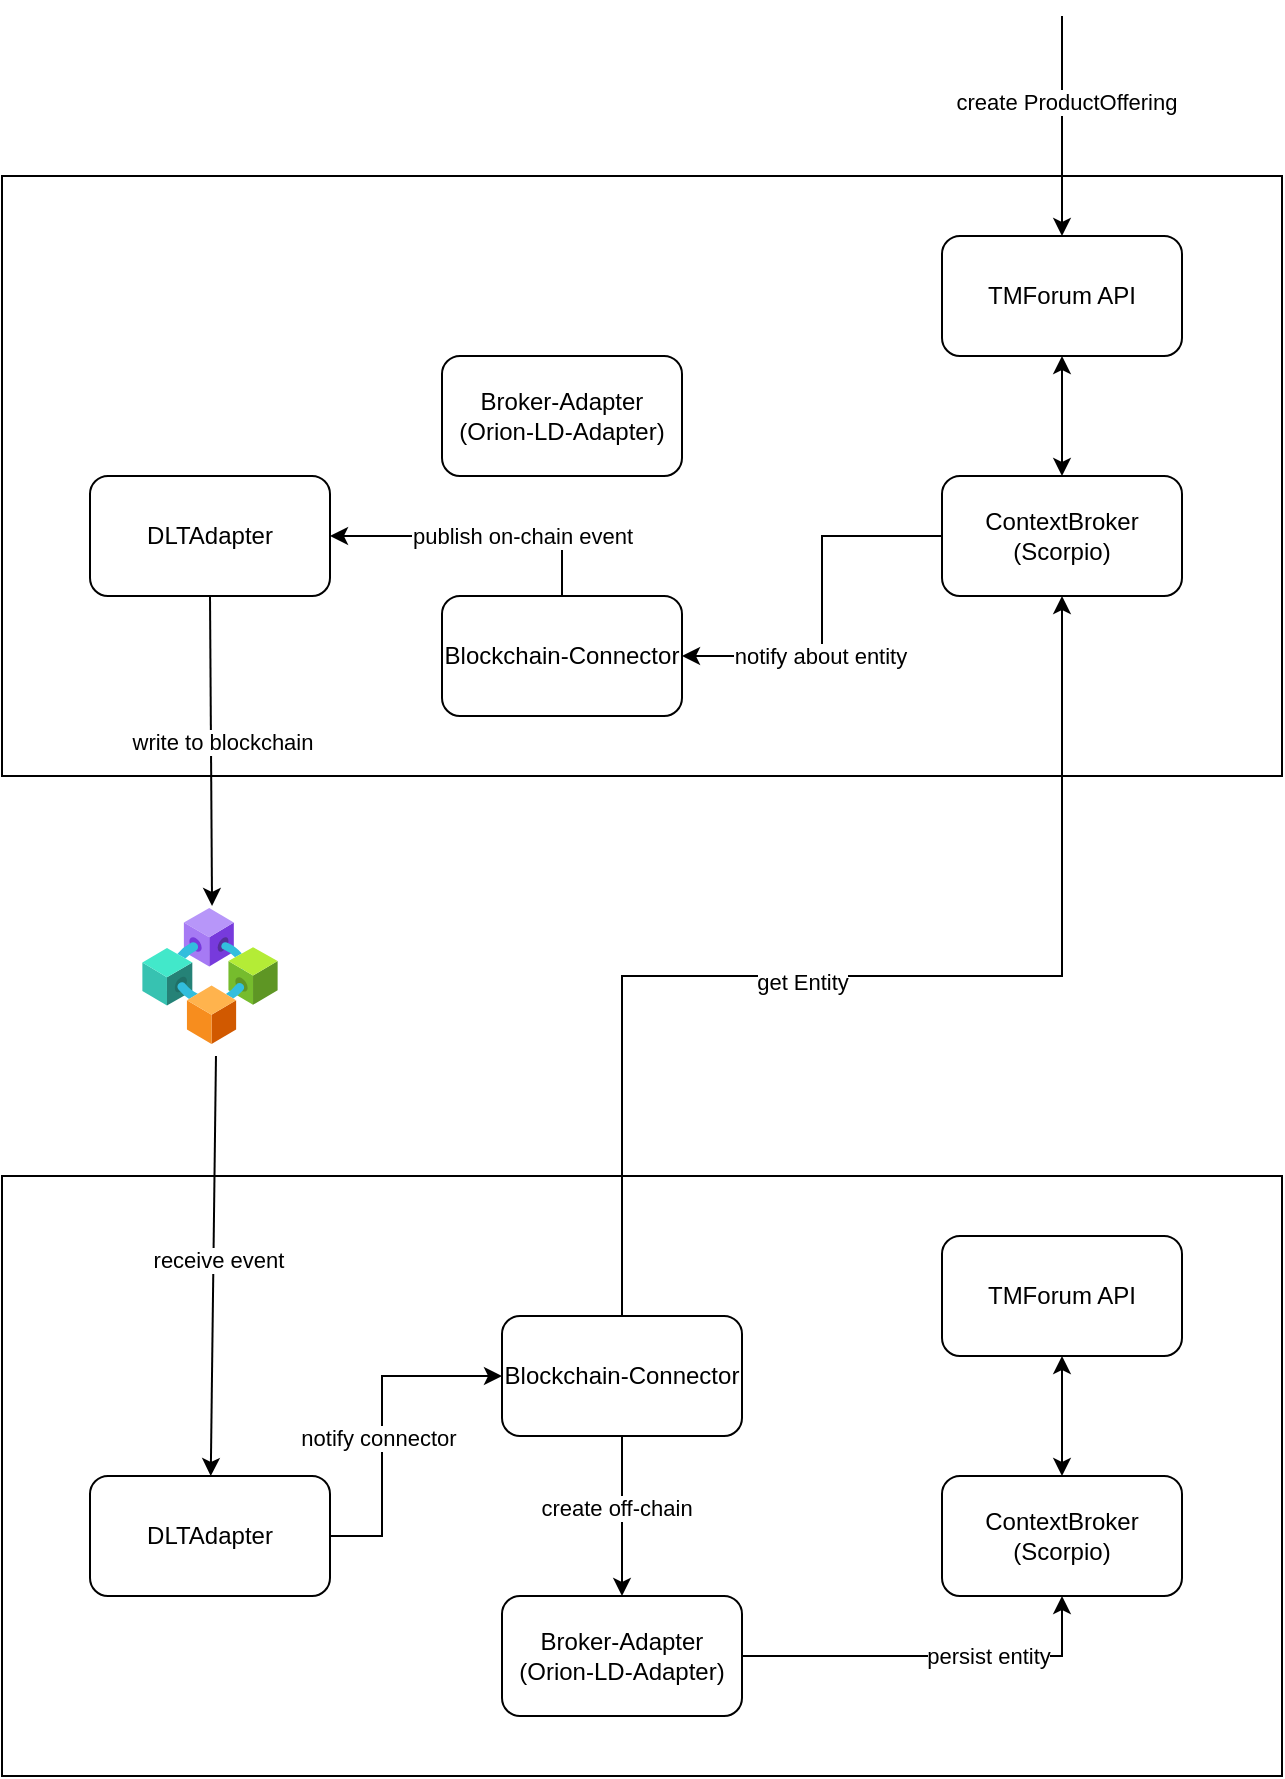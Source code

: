 <mxfile version="22.0.8" type="device">
  <diagram name="Page-1" id="Jrgt3sYGPVu8h39Zh5tt">
    <mxGraphModel dx="2284" dy="758" grid="1" gridSize="10" guides="1" tooltips="1" connect="1" arrows="1" fold="1" page="1" pageScale="1" pageWidth="850" pageHeight="1100" math="0" shadow="0">
      <root>
        <mxCell id="0" />
        <mxCell id="1" parent="0" />
        <mxCell id="rZgsUoCGz8kG7AOwi9W0-128" value="" style="rounded=0;whiteSpace=wrap;html=1;" vertex="1" parent="1">
          <mxGeometry x="-440" y="150" width="640" height="300" as="geometry" />
        </mxCell>
        <mxCell id="rZgsUoCGz8kG7AOwi9W0-122" value="TMForum API" style="rounded=1;whiteSpace=wrap;html=1;" vertex="1" parent="1">
          <mxGeometry x="30" y="180" width="120" height="60" as="geometry" />
        </mxCell>
        <mxCell id="rZgsUoCGz8kG7AOwi9W0-123" value="&lt;div&gt;ContextBroker&lt;/div&gt;&lt;div&gt;(Scorpio)&lt;br&gt;&lt;/div&gt;" style="rounded=1;whiteSpace=wrap;html=1;" vertex="1" parent="1">
          <mxGeometry x="30" y="300" width="120" height="60" as="geometry" />
        </mxCell>
        <mxCell id="rZgsUoCGz8kG7AOwi9W0-124" value="DLTAdapter" style="rounded=1;whiteSpace=wrap;html=1;" vertex="1" parent="1">
          <mxGeometry x="-396" y="300" width="120" height="60" as="geometry" />
        </mxCell>
        <mxCell id="rZgsUoCGz8kG7AOwi9W0-125" value="Blockchain-Connector" style="rounded=1;whiteSpace=wrap;html=1;" vertex="1" parent="1">
          <mxGeometry x="-220" y="360" width="120" height="60" as="geometry" />
        </mxCell>
        <mxCell id="rZgsUoCGz8kG7AOwi9W0-126" value="&lt;div&gt;Broker-Adapter&lt;/div&gt;&lt;div&gt;(Orion-LD-Adapter)&lt;/div&gt;" style="rounded=1;whiteSpace=wrap;html=1;" vertex="1" parent="1">
          <mxGeometry x="-220" y="240" width="120" height="60" as="geometry" />
        </mxCell>
        <mxCell id="rZgsUoCGz8kG7AOwi9W0-127" value="" style="endArrow=classic;startArrow=classic;html=1;rounded=0;entryX=0.5;entryY=1;entryDx=0;entryDy=0;" edge="1" parent="1" source="rZgsUoCGz8kG7AOwi9W0-123" target="rZgsUoCGz8kG7AOwi9W0-122">
          <mxGeometry width="50" height="50" relative="1" as="geometry">
            <mxPoint x="170" y="290" as="sourcePoint" />
            <mxPoint x="220" y="240" as="targetPoint" />
          </mxGeometry>
        </mxCell>
        <mxCell id="rZgsUoCGz8kG7AOwi9W0-129" value="" style="image;aspect=fixed;html=1;points=[];align=center;fontSize=12;image=img/lib/azure2/blockchain/Consortium.svg;" vertex="1" parent="1">
          <mxGeometry x="-370" y="516" width="68" height="68" as="geometry" />
        </mxCell>
        <mxCell id="rZgsUoCGz8kG7AOwi9W0-130" value="" style="endArrow=classic;html=1;rounded=0;exitX=0;exitY=0.5;exitDx=0;exitDy=0;entryX=1;entryY=0.5;entryDx=0;entryDy=0;" edge="1" parent="1" source="rZgsUoCGz8kG7AOwi9W0-123" target="rZgsUoCGz8kG7AOwi9W0-125">
          <mxGeometry width="50" height="50" relative="1" as="geometry">
            <mxPoint x="-20" y="570" as="sourcePoint" />
            <mxPoint x="30" y="520" as="targetPoint" />
            <Array as="points">
              <mxPoint x="-30" y="330" />
              <mxPoint x="-30" y="390" />
            </Array>
          </mxGeometry>
        </mxCell>
        <mxCell id="rZgsUoCGz8kG7AOwi9W0-131" value="notify about entity" style="edgeLabel;html=1;align=center;verticalAlign=middle;resizable=0;points=[];" vertex="1" connectable="0" parent="rZgsUoCGz8kG7AOwi9W0-130">
          <mxGeometry x="0.528" y="-2" relative="1" as="geometry">
            <mxPoint x="24" y="2" as="offset" />
          </mxGeometry>
        </mxCell>
        <mxCell id="rZgsUoCGz8kG7AOwi9W0-132" value="" style="endArrow=classic;html=1;rounded=0;exitX=0.5;exitY=0;exitDx=0;exitDy=0;entryX=1;entryY=0.5;entryDx=0;entryDy=0;" edge="1" parent="1" source="rZgsUoCGz8kG7AOwi9W0-125" target="rZgsUoCGz8kG7AOwi9W0-124">
          <mxGeometry width="50" height="50" relative="1" as="geometry">
            <mxPoint x="-150" y="540" as="sourcePoint" />
            <mxPoint x="-100" y="490" as="targetPoint" />
            <Array as="points">
              <mxPoint x="-160" y="330" />
            </Array>
          </mxGeometry>
        </mxCell>
        <mxCell id="rZgsUoCGz8kG7AOwi9W0-133" value="publish on-chain event" style="edgeLabel;html=1;align=center;verticalAlign=middle;resizable=0;points=[];" vertex="1" connectable="0" parent="rZgsUoCGz8kG7AOwi9W0-132">
          <mxGeometry x="-0.137" y="-4" relative="1" as="geometry">
            <mxPoint x="13" y="4" as="offset" />
          </mxGeometry>
        </mxCell>
        <mxCell id="rZgsUoCGz8kG7AOwi9W0-134" value="" style="endArrow=classic;html=1;rounded=0;exitX=0.5;exitY=1;exitDx=0;exitDy=0;entryX=0.515;entryY=-0.015;entryDx=0;entryDy=0;entryPerimeter=0;" edge="1" parent="1" source="rZgsUoCGz8kG7AOwi9W0-124" target="rZgsUoCGz8kG7AOwi9W0-129">
          <mxGeometry width="50" height="50" relative="1" as="geometry">
            <mxPoint x="-440" y="560" as="sourcePoint" />
            <mxPoint x="-390" y="510" as="targetPoint" />
          </mxGeometry>
        </mxCell>
        <mxCell id="rZgsUoCGz8kG7AOwi9W0-135" value="write to blockchain" style="edgeLabel;html=1;align=center;verticalAlign=middle;resizable=0;points=[];" vertex="1" connectable="0" parent="rZgsUoCGz8kG7AOwi9W0-134">
          <mxGeometry x="-0.058" y="5" relative="1" as="geometry">
            <mxPoint as="offset" />
          </mxGeometry>
        </mxCell>
        <mxCell id="rZgsUoCGz8kG7AOwi9W0-136" value="" style="rounded=0;whiteSpace=wrap;html=1;" vertex="1" parent="1">
          <mxGeometry x="-440" y="650" width="640" height="300" as="geometry" />
        </mxCell>
        <mxCell id="rZgsUoCGz8kG7AOwi9W0-137" value="TMForum API" style="rounded=1;whiteSpace=wrap;html=1;" vertex="1" parent="1">
          <mxGeometry x="30" y="680" width="120" height="60" as="geometry" />
        </mxCell>
        <mxCell id="rZgsUoCGz8kG7AOwi9W0-138" value="&lt;div&gt;ContextBroker&lt;/div&gt;&lt;div&gt;(Scorpio)&lt;br&gt;&lt;/div&gt;" style="rounded=1;whiteSpace=wrap;html=1;" vertex="1" parent="1">
          <mxGeometry x="30" y="800" width="120" height="60" as="geometry" />
        </mxCell>
        <mxCell id="rZgsUoCGz8kG7AOwi9W0-139" value="DLTAdapter" style="rounded=1;whiteSpace=wrap;html=1;" vertex="1" parent="1">
          <mxGeometry x="-396" y="800" width="120" height="60" as="geometry" />
        </mxCell>
        <mxCell id="rZgsUoCGz8kG7AOwi9W0-140" value="Blockchain-Connector" style="rounded=1;whiteSpace=wrap;html=1;" vertex="1" parent="1">
          <mxGeometry x="-190" y="720" width="120" height="60" as="geometry" />
        </mxCell>
        <mxCell id="rZgsUoCGz8kG7AOwi9W0-141" value="&lt;div&gt;Broker-Adapter&lt;/div&gt;&lt;div&gt;(Orion-LD-Adapter)&lt;/div&gt;" style="rounded=1;whiteSpace=wrap;html=1;" vertex="1" parent="1">
          <mxGeometry x="-190" y="860" width="120" height="60" as="geometry" />
        </mxCell>
        <mxCell id="rZgsUoCGz8kG7AOwi9W0-142" value="" style="endArrow=classic;startArrow=classic;html=1;rounded=0;entryX=0.5;entryY=1;entryDx=0;entryDy=0;" edge="1" parent="1" source="rZgsUoCGz8kG7AOwi9W0-138" target="rZgsUoCGz8kG7AOwi9W0-137">
          <mxGeometry width="50" height="50" relative="1" as="geometry">
            <mxPoint x="170" y="790" as="sourcePoint" />
            <mxPoint x="220" y="740" as="targetPoint" />
          </mxGeometry>
        </mxCell>
        <mxCell id="rZgsUoCGz8kG7AOwi9W0-148" value="" style="endArrow=classic;html=1;rounded=0;exitX=0.544;exitY=1.088;exitDx=0;exitDy=0;exitPerimeter=0;" edge="1" parent="1" source="rZgsUoCGz8kG7AOwi9W0-129" target="rZgsUoCGz8kG7AOwi9W0-139">
          <mxGeometry width="50" height="50" relative="1" as="geometry">
            <mxPoint x="-180" y="590" as="sourcePoint" />
            <mxPoint x="-130" y="540" as="targetPoint" />
          </mxGeometry>
        </mxCell>
        <mxCell id="rZgsUoCGz8kG7AOwi9W0-149" value="receive event" style="edgeLabel;html=1;align=center;verticalAlign=middle;resizable=0;points=[];" vertex="1" connectable="0" parent="rZgsUoCGz8kG7AOwi9W0-148">
          <mxGeometry x="-0.029" y="2" relative="1" as="geometry">
            <mxPoint as="offset" />
          </mxGeometry>
        </mxCell>
        <mxCell id="rZgsUoCGz8kG7AOwi9W0-150" value="" style="endArrow=classic;html=1;rounded=0;" edge="1" parent="1" target="rZgsUoCGz8kG7AOwi9W0-122">
          <mxGeometry width="50" height="50" relative="1" as="geometry">
            <mxPoint x="90" y="70" as="sourcePoint" />
            <mxPoint x="130" y="20" as="targetPoint" />
          </mxGeometry>
        </mxCell>
        <mxCell id="rZgsUoCGz8kG7AOwi9W0-151" value="create ProductOffering" style="edgeLabel;html=1;align=center;verticalAlign=middle;resizable=0;points=[];" vertex="1" connectable="0" parent="rZgsUoCGz8kG7AOwi9W0-150">
          <mxGeometry x="-0.218" y="2" relative="1" as="geometry">
            <mxPoint as="offset" />
          </mxGeometry>
        </mxCell>
        <mxCell id="rZgsUoCGz8kG7AOwi9W0-152" value="" style="endArrow=classic;html=1;rounded=0;entryX=0;entryY=0.5;entryDx=0;entryDy=0;exitX=1;exitY=0.5;exitDx=0;exitDy=0;" edge="1" parent="1" source="rZgsUoCGz8kG7AOwi9W0-139" target="rZgsUoCGz8kG7AOwi9W0-140">
          <mxGeometry width="50" height="50" relative="1" as="geometry">
            <mxPoint x="-270" y="830" as="sourcePoint" />
            <mxPoint x="-230" y="1020" as="targetPoint" />
            <Array as="points">
              <mxPoint x="-250" y="830" />
              <mxPoint x="-250" y="750" />
            </Array>
          </mxGeometry>
        </mxCell>
        <mxCell id="rZgsUoCGz8kG7AOwi9W0-153" value="notify connector" style="edgeLabel;html=1;align=center;verticalAlign=middle;resizable=0;points=[];" vertex="1" connectable="0" parent="rZgsUoCGz8kG7AOwi9W0-152">
          <mxGeometry x="-0.096" y="2" relative="1" as="geometry">
            <mxPoint as="offset" />
          </mxGeometry>
        </mxCell>
        <mxCell id="rZgsUoCGz8kG7AOwi9W0-155" value="" style="endArrow=classic;html=1;rounded=0;exitX=0.5;exitY=0;exitDx=0;exitDy=0;entryX=0.5;entryY=1;entryDx=0;entryDy=0;" edge="1" parent="1" source="rZgsUoCGz8kG7AOwi9W0-140" target="rZgsUoCGz8kG7AOwi9W0-123">
          <mxGeometry width="50" height="50" relative="1" as="geometry">
            <mxPoint x="-90" y="560" as="sourcePoint" />
            <mxPoint x="-40" y="510" as="targetPoint" />
            <Array as="points">
              <mxPoint x="-130" y="640" />
              <mxPoint x="-130" y="550" />
              <mxPoint x="90" y="550" />
            </Array>
          </mxGeometry>
        </mxCell>
        <mxCell id="rZgsUoCGz8kG7AOwi9W0-156" value="get Entity" style="edgeLabel;html=1;align=center;verticalAlign=middle;resizable=0;points=[];" vertex="1" connectable="0" parent="rZgsUoCGz8kG7AOwi9W0-155">
          <mxGeometry x="-0.103" y="-3" relative="1" as="geometry">
            <mxPoint as="offset" />
          </mxGeometry>
        </mxCell>
        <mxCell id="rZgsUoCGz8kG7AOwi9W0-157" value="" style="endArrow=classic;html=1;rounded=0;exitX=0.5;exitY=1;exitDx=0;exitDy=0;entryX=0.5;entryY=0;entryDx=0;entryDy=0;" edge="1" parent="1" source="rZgsUoCGz8kG7AOwi9W0-140" target="rZgsUoCGz8kG7AOwi9W0-141">
          <mxGeometry width="50" height="50" relative="1" as="geometry">
            <mxPoint x="290" y="730" as="sourcePoint" />
            <mxPoint x="340" y="680" as="targetPoint" />
          </mxGeometry>
        </mxCell>
        <mxCell id="rZgsUoCGz8kG7AOwi9W0-158" value="create off-chain" style="edgeLabel;html=1;align=center;verticalAlign=middle;resizable=0;points=[];" vertex="1" connectable="0" parent="rZgsUoCGz8kG7AOwi9W0-157">
          <mxGeometry x="-0.1" y="-3" relative="1" as="geometry">
            <mxPoint as="offset" />
          </mxGeometry>
        </mxCell>
        <mxCell id="rZgsUoCGz8kG7AOwi9W0-159" value="" style="endArrow=classic;html=1;rounded=0;exitX=1;exitY=0.5;exitDx=0;exitDy=0;entryX=0.5;entryY=1;entryDx=0;entryDy=0;" edge="1" parent="1" source="rZgsUoCGz8kG7AOwi9W0-141" target="rZgsUoCGz8kG7AOwi9W0-138">
          <mxGeometry width="50" height="50" relative="1" as="geometry">
            <mxPoint x="430" y="770" as="sourcePoint" />
            <mxPoint x="480" y="720" as="targetPoint" />
            <Array as="points">
              <mxPoint x="90" y="890" />
            </Array>
          </mxGeometry>
        </mxCell>
        <mxCell id="rZgsUoCGz8kG7AOwi9W0-160" value="persist entity" style="edgeLabel;html=1;align=center;verticalAlign=middle;resizable=0;points=[];" vertex="1" connectable="0" parent="rZgsUoCGz8kG7AOwi9W0-159">
          <mxGeometry x="0.295" relative="1" as="geometry">
            <mxPoint as="offset" />
          </mxGeometry>
        </mxCell>
      </root>
    </mxGraphModel>
  </diagram>
</mxfile>
